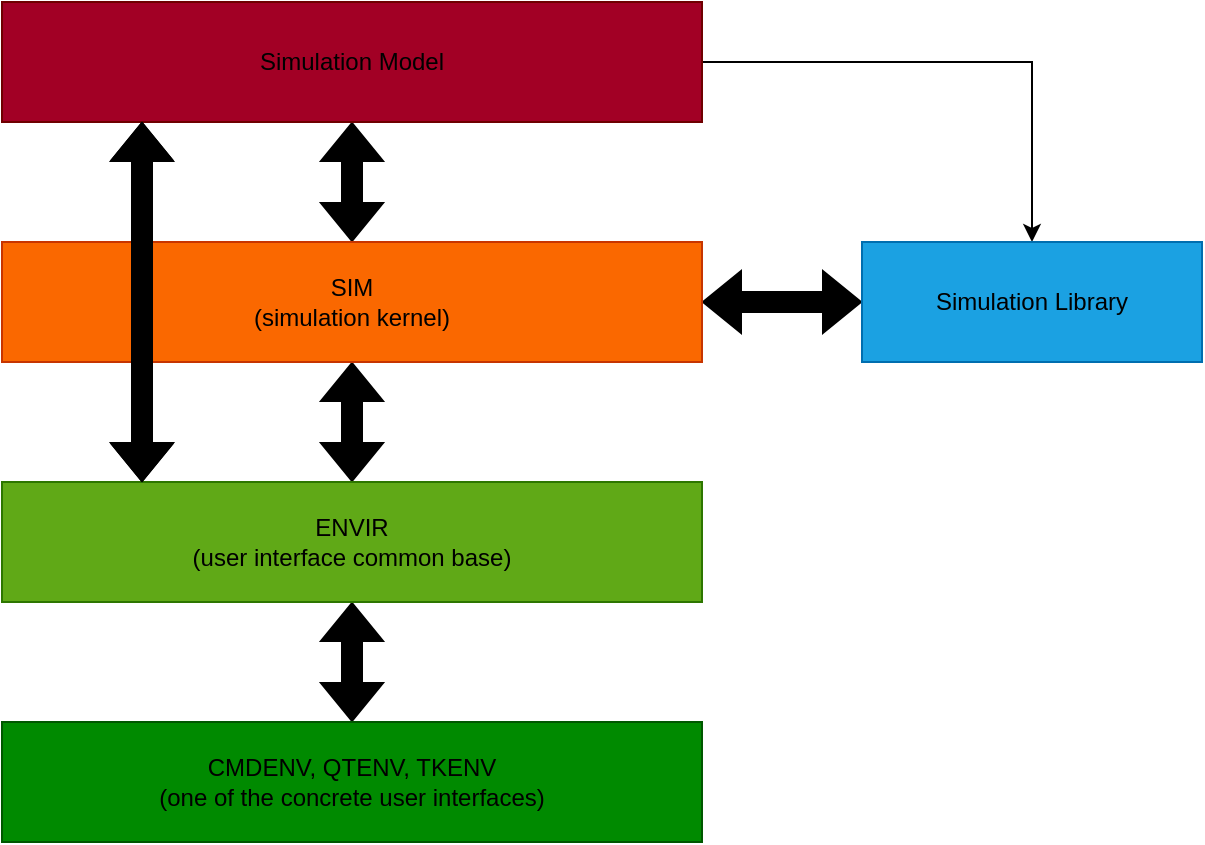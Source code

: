 <mxfile version="21.6.8" type="device">
  <diagram name="Page-1" id="pKmWXCwfdw7eTmfUIynu">
    <mxGraphModel dx="2052" dy="1215" grid="1" gridSize="10" guides="1" tooltips="1" connect="1" arrows="1" fold="1" page="1" pageScale="1" pageWidth="3300" pageHeight="4681" math="0" shadow="0">
      <root>
        <mxCell id="0" />
        <mxCell id="1" parent="0" />
        <mxCell id="lRR5PbwRIzvuJrVB4NBK-9" style="edgeStyle=orthogonalEdgeStyle;rounded=0;orthogonalLoop=1;jettySize=auto;html=1;startArrow=classic;startFill=1;shape=flexArrow;fillColor=#000000;" parent="1" source="lRR5PbwRIzvuJrVB4NBK-1" target="lRR5PbwRIzvuJrVB4NBK-4" edge="1">
          <mxGeometry relative="1" as="geometry" />
        </mxCell>
        <mxCell id="lRR5PbwRIzvuJrVB4NBK-15" style="edgeStyle=orthogonalEdgeStyle;rounded=0;orthogonalLoop=1;jettySize=auto;html=1;strokeColor=#000000;" parent="1" source="lRR5PbwRIzvuJrVB4NBK-1" target="lRR5PbwRIzvuJrVB4NBK-7" edge="1">
          <mxGeometry relative="1" as="geometry" />
        </mxCell>
        <mxCell id="lRR5PbwRIzvuJrVB4NBK-1" value="Simulation Model" style="rounded=0;whiteSpace=wrap;html=1;fillColor=#a20025;fontColor=#000000;strokeColor=#6F0000;" parent="1" vertex="1">
          <mxGeometry x="400" y="390" width="350" height="60" as="geometry" />
        </mxCell>
        <mxCell id="lRR5PbwRIzvuJrVB4NBK-11" style="edgeStyle=orthogonalEdgeStyle;rounded=0;orthogonalLoop=1;jettySize=auto;html=1;shape=flexArrow;startArrow=block;fillColor=#000000;" parent="1" source="lRR5PbwRIzvuJrVB4NBK-4" target="lRR5PbwRIzvuJrVB4NBK-5" edge="1">
          <mxGeometry relative="1" as="geometry" />
        </mxCell>
        <mxCell id="lRR5PbwRIzvuJrVB4NBK-14" style="edgeStyle=orthogonalEdgeStyle;rounded=0;orthogonalLoop=1;jettySize=auto;html=1;shape=flexArrow;startArrow=block;fillColor=#000000;" parent="1" source="lRR5PbwRIzvuJrVB4NBK-4" target="lRR5PbwRIzvuJrVB4NBK-7" edge="1">
          <mxGeometry relative="1" as="geometry" />
        </mxCell>
        <mxCell id="lRR5PbwRIzvuJrVB4NBK-4" value="SIM&lt;br&gt;(simulation kernel)" style="rounded=0;whiteSpace=wrap;html=1;fillColor=#fa6800;fontColor=#000000;strokeColor=#C73500;" parent="1" vertex="1">
          <mxGeometry x="400" y="510" width="350" height="60" as="geometry" />
        </mxCell>
        <mxCell id="lRR5PbwRIzvuJrVB4NBK-12" style="edgeStyle=orthogonalEdgeStyle;rounded=0;orthogonalLoop=1;jettySize=auto;html=1;startArrow=classic;startFill=1;shape=flexArrow;fillColor=#000000;" parent="1" source="lRR5PbwRIzvuJrVB4NBK-5" target="lRR5PbwRIzvuJrVB4NBK-6" edge="1">
          <mxGeometry relative="1" as="geometry" />
        </mxCell>
        <mxCell id="lRR5PbwRIzvuJrVB4NBK-5" value="ENVIR&lt;br&gt;(user interface common base)" style="rounded=0;whiteSpace=wrap;html=1;fillColor=#60a917;fontColor=#000000;strokeColor=#2D7600;" parent="1" vertex="1">
          <mxGeometry x="400" y="630" width="350" height="60" as="geometry" />
        </mxCell>
        <mxCell id="lRR5PbwRIzvuJrVB4NBK-6" value="CMDENV, QTENV, TKENV&lt;br&gt;(one of the concrete user interfaces)" style="rounded=0;whiteSpace=wrap;html=1;fillColor=#008a00;fontColor=#000000;strokeColor=#005700;" parent="1" vertex="1">
          <mxGeometry x="400" y="750" width="350" height="60" as="geometry" />
        </mxCell>
        <mxCell id="lRR5PbwRIzvuJrVB4NBK-7" value="Simulation Library" style="rounded=0;whiteSpace=wrap;html=1;fillColor=#1ba1e2;fontColor=#000000;strokeColor=#006EAF;" parent="1" vertex="1">
          <mxGeometry x="830" y="510" width="170" height="60" as="geometry" />
        </mxCell>
        <mxCell id="lRR5PbwRIzvuJrVB4NBK-13" style="edgeStyle=orthogonalEdgeStyle;rounded=0;orthogonalLoop=1;jettySize=auto;html=1;startArrow=classic;startFill=1;shape=flexArrow;fillColor=#000000;" parent="1" source="lRR5PbwRIzvuJrVB4NBK-1" target="lRR5PbwRIzvuJrVB4NBK-5" edge="1">
          <mxGeometry relative="1" as="geometry">
            <Array as="points">
              <mxPoint x="470" y="540" />
              <mxPoint x="470" y="540" />
            </Array>
          </mxGeometry>
        </mxCell>
      </root>
    </mxGraphModel>
  </diagram>
</mxfile>
